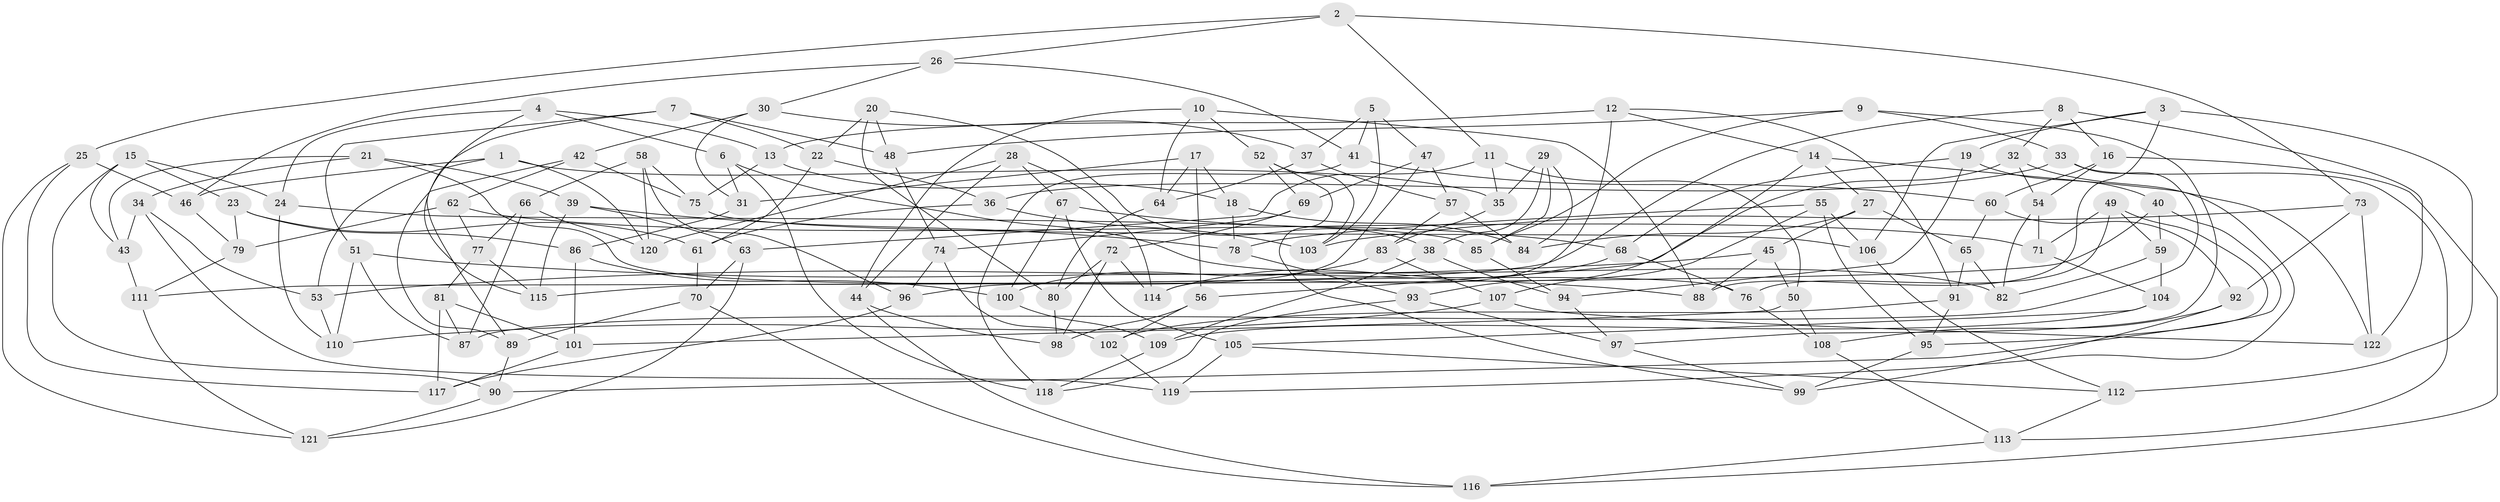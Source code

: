 // Generated by graph-tools (version 1.1) at 2025/37/03/09/25 02:37:54]
// undirected, 122 vertices, 244 edges
graph export_dot {
graph [start="1"]
  node [color=gray90,style=filled];
  1;
  2;
  3;
  4;
  5;
  6;
  7;
  8;
  9;
  10;
  11;
  12;
  13;
  14;
  15;
  16;
  17;
  18;
  19;
  20;
  21;
  22;
  23;
  24;
  25;
  26;
  27;
  28;
  29;
  30;
  31;
  32;
  33;
  34;
  35;
  36;
  37;
  38;
  39;
  40;
  41;
  42;
  43;
  44;
  45;
  46;
  47;
  48;
  49;
  50;
  51;
  52;
  53;
  54;
  55;
  56;
  57;
  58;
  59;
  60;
  61;
  62;
  63;
  64;
  65;
  66;
  67;
  68;
  69;
  70;
  71;
  72;
  73;
  74;
  75;
  76;
  77;
  78;
  79;
  80;
  81;
  82;
  83;
  84;
  85;
  86;
  87;
  88;
  89;
  90;
  91;
  92;
  93;
  94;
  95;
  96;
  97;
  98;
  99;
  100;
  101;
  102;
  103;
  104;
  105;
  106;
  107;
  108;
  109;
  110;
  111;
  112;
  113;
  114;
  115;
  116;
  117;
  118;
  119;
  120;
  121;
  122;
  1 -- 46;
  1 -- 53;
  1 -- 120;
  1 -- 35;
  2 -- 73;
  2 -- 25;
  2 -- 11;
  2 -- 26;
  3 -- 112;
  3 -- 106;
  3 -- 88;
  3 -- 19;
  4 -- 89;
  4 -- 24;
  4 -- 13;
  4 -- 6;
  5 -- 103;
  5 -- 37;
  5 -- 47;
  5 -- 41;
  6 -- 82;
  6 -- 31;
  6 -- 118;
  7 -- 51;
  7 -- 22;
  7 -- 115;
  7 -- 48;
  8 -- 115;
  8 -- 32;
  8 -- 122;
  8 -- 16;
  9 -- 97;
  9 -- 33;
  9 -- 48;
  9 -- 85;
  10 -- 64;
  10 -- 52;
  10 -- 44;
  10 -- 88;
  11 -- 63;
  11 -- 50;
  11 -- 35;
  12 -- 114;
  12 -- 91;
  12 -- 14;
  12 -- 13;
  13 -- 18;
  13 -- 75;
  14 -- 27;
  14 -- 93;
  14 -- 122;
  15 -- 23;
  15 -- 43;
  15 -- 24;
  15 -- 90;
  16 -- 116;
  16 -- 54;
  16 -- 60;
  17 -- 31;
  17 -- 56;
  17 -- 64;
  17 -- 18;
  18 -- 84;
  18 -- 78;
  19 -- 94;
  19 -- 68;
  19 -- 40;
  20 -- 80;
  20 -- 22;
  20 -- 48;
  20 -- 38;
  21 -- 43;
  21 -- 34;
  21 -- 76;
  21 -- 39;
  22 -- 36;
  22 -- 61;
  23 -- 86;
  23 -- 79;
  23 -- 61;
  24 -- 85;
  24 -- 110;
  25 -- 46;
  25 -- 121;
  25 -- 117;
  26 -- 30;
  26 -- 46;
  26 -- 41;
  27 -- 84;
  27 -- 65;
  27 -- 45;
  28 -- 120;
  28 -- 44;
  28 -- 67;
  28 -- 114;
  29 -- 38;
  29 -- 84;
  29 -- 85;
  29 -- 35;
  30 -- 37;
  30 -- 31;
  30 -- 42;
  31 -- 86;
  32 -- 54;
  32 -- 119;
  32 -- 56;
  33 -- 36;
  33 -- 87;
  33 -- 113;
  34 -- 53;
  34 -- 43;
  34 -- 119;
  35 -- 83;
  36 -- 61;
  36 -- 103;
  37 -- 57;
  37 -- 64;
  38 -- 109;
  38 -- 94;
  39 -- 115;
  39 -- 78;
  39 -- 63;
  40 -- 90;
  40 -- 59;
  40 -- 111;
  41 -- 60;
  41 -- 118;
  42 -- 75;
  42 -- 89;
  42 -- 62;
  43 -- 111;
  44 -- 98;
  44 -- 116;
  45 -- 50;
  45 -- 53;
  45 -- 88;
  46 -- 79;
  47 -- 57;
  47 -- 96;
  47 -- 69;
  48 -- 74;
  49 -- 59;
  49 -- 95;
  49 -- 76;
  49 -- 71;
  50 -- 101;
  50 -- 108;
  51 -- 87;
  51 -- 88;
  51 -- 110;
  52 -- 99;
  52 -- 69;
  52 -- 103;
  53 -- 110;
  54 -- 71;
  54 -- 82;
  55 -- 107;
  55 -- 78;
  55 -- 95;
  55 -- 106;
  56 -- 98;
  56 -- 102;
  57 -- 84;
  57 -- 83;
  58 -- 96;
  58 -- 66;
  58 -- 120;
  58 -- 75;
  59 -- 104;
  59 -- 82;
  60 -- 92;
  60 -- 65;
  61 -- 70;
  62 -- 79;
  62 -- 71;
  62 -- 77;
  63 -- 70;
  63 -- 121;
  64 -- 80;
  65 -- 82;
  65 -- 91;
  66 -- 120;
  66 -- 77;
  66 -- 87;
  67 -- 105;
  67 -- 68;
  67 -- 100;
  68 -- 76;
  68 -- 114;
  69 -- 74;
  69 -- 72;
  70 -- 89;
  70 -- 116;
  71 -- 104;
  72 -- 98;
  72 -- 114;
  72 -- 80;
  73 -- 92;
  73 -- 122;
  73 -- 103;
  74 -- 102;
  74 -- 96;
  75 -- 106;
  76 -- 108;
  77 -- 115;
  77 -- 81;
  78 -- 93;
  79 -- 111;
  80 -- 98;
  81 -- 87;
  81 -- 101;
  81 -- 117;
  83 -- 107;
  83 -- 100;
  85 -- 94;
  86 -- 101;
  86 -- 100;
  89 -- 90;
  90 -- 121;
  91 -- 95;
  91 -- 102;
  92 -- 108;
  92 -- 99;
  93 -- 118;
  93 -- 97;
  94 -- 97;
  95 -- 99;
  96 -- 117;
  97 -- 99;
  100 -- 109;
  101 -- 117;
  102 -- 119;
  104 -- 109;
  104 -- 105;
  105 -- 112;
  105 -- 119;
  106 -- 112;
  107 -- 110;
  107 -- 122;
  108 -- 113;
  109 -- 118;
  111 -- 121;
  112 -- 113;
  113 -- 116;
}
